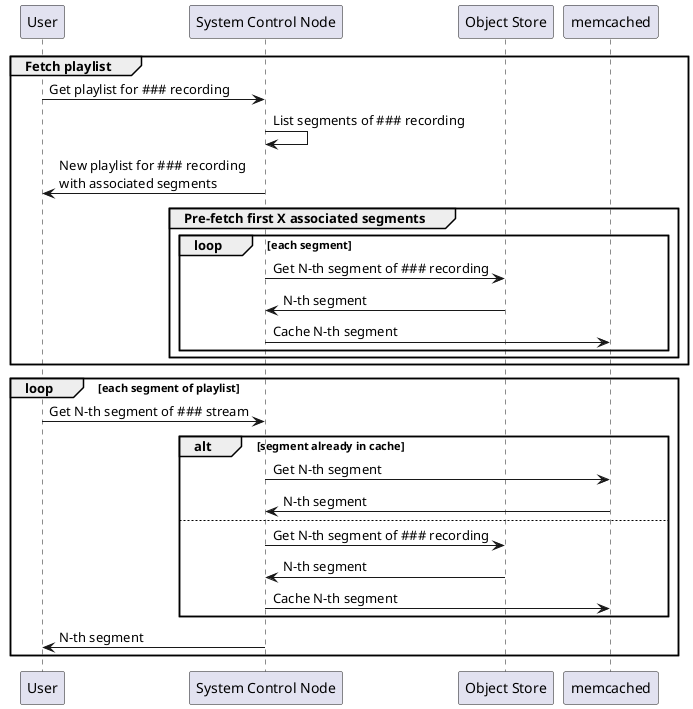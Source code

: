 @startuml
group Fetch playlist
"User" -> "System Control Node": Get playlist for ### recording

"System Control Node" -> "System Control Node": List segments of ### recording

"System Control Node" -> "User": New playlist for ### recording\nwith associated segments

group Pre-fetch first X associated segments
loop each segment
"System Control Node" -> "Object Store": Get N-th segment of ### recording

"Object Store" -> "System Control Node": N-th segment

"System Control Node" -> "memcached": Cache N-th segment
end
end
end

loop each segment of playlist
"User" -> "System Control Node": Get N-th segment of ### stream

alt segment already in cache
"System Control Node" -> "memcached": Get N-th segment

"memcached" -> "System Control Node": N-th segment
else
"System Control Node" -> "Object Store": Get N-th segment of ### recording

"Object Store" -> "System Control Node": N-th segment

"System Control Node" -> "memcached": Cache N-th segment
end

"System Control Node" -> "User": N-th segment
end
@enduml
